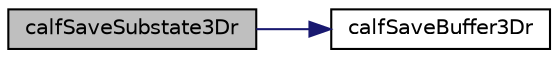 digraph "calfSaveSubstate3Dr"
{
  edge [fontname="Helvetica",fontsize="10",labelfontname="Helvetica",labelfontsize="10"];
  node [fontname="Helvetica",fontsize="10",shape=record];
  rankdir="LR";
  Node1 [label="calfSaveSubstate3Dr",height=0.2,width=0.4,color="black", fillcolor="grey75", style="filled" fontcolor="black"];
  Node1 -> Node2 [color="midnightblue",fontsize="10",style="solid",fontname="Helvetica"];
  Node2 [label="calfSaveBuffer3Dr",height=0.2,width=0.4,color="black", fillcolor="white", style="filled",URL="$cal3_d_buffer_i_o_8c.html#a7b8ad7b4bcb275e5d6004676b8a67bff",tooltip="Saves a real (floating point) 3D buffer to file. "];
}
